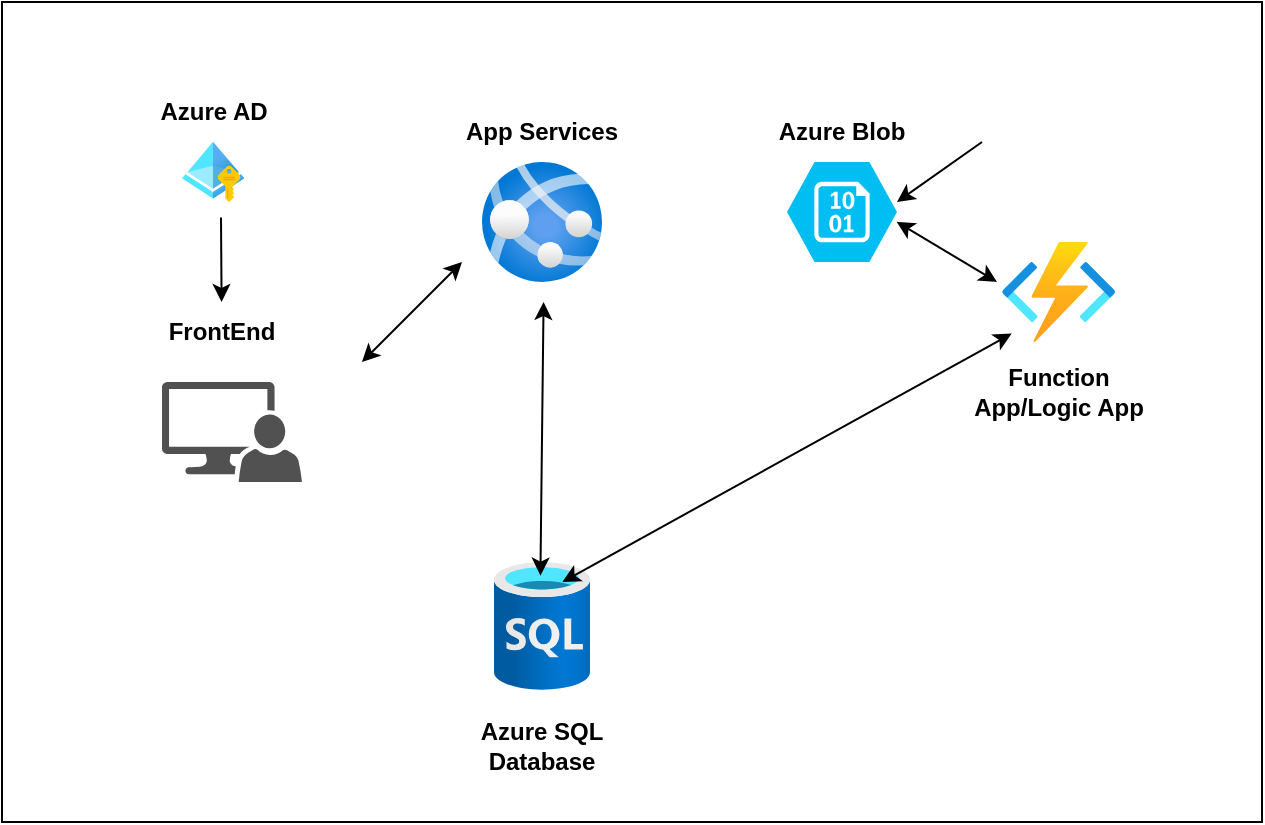 <mxfile version="28.2.5">
  <diagram name="Page-1" id="rCBkzfrSk8FyF2lMzu-Q">
    <mxGraphModel dx="1042" dy="562" grid="1" gridSize="10" guides="1" tooltips="1" connect="1" arrows="1" fold="1" page="1" pageScale="1" pageWidth="827" pageHeight="1169" math="0" shadow="0">
      <root>
        <mxCell id="0" />
        <mxCell id="1" parent="0" />
        <mxCell id="McAiLzTWAjkcdHuTzt-a-1" value="" style="rounded=0;whiteSpace=wrap;html=1;" parent="1" vertex="1">
          <mxGeometry x="110" y="60" width="630" height="410" as="geometry" />
        </mxCell>
        <mxCell id="McAiLzTWAjkcdHuTzt-a-2" value="" style="sketch=0;pointerEvents=1;shadow=0;dashed=0;html=1;strokeColor=none;labelPosition=center;verticalLabelPosition=bottom;verticalAlign=top;align=center;fillColor=#515151;shape=mxgraph.mscae.system_center.admin_console" parent="1" vertex="1">
          <mxGeometry x="190" y="250" width="70" height="50" as="geometry" />
        </mxCell>
        <mxCell id="McAiLzTWAjkcdHuTzt-a-3" value="&lt;b&gt;FrontEnd&lt;/b&gt;" style="text;html=1;align=center;verticalAlign=middle;whiteSpace=wrap;rounded=0;" parent="1" vertex="1">
          <mxGeometry x="190" y="210" width="60" height="30" as="geometry" />
        </mxCell>
        <mxCell id="McAiLzTWAjkcdHuTzt-a-4" value="" style="image;aspect=fixed;html=1;points=[];align=center;fontSize=12;image=img/lib/azure2/containers/App_Services.svg;" parent="1" vertex="1">
          <mxGeometry x="350" y="140" width="60" height="60" as="geometry" />
        </mxCell>
        <mxCell id="McAiLzTWAjkcdHuTzt-a-5" value="&lt;b&gt;App Services&lt;/b&gt;" style="text;html=1;align=center;verticalAlign=middle;whiteSpace=wrap;rounded=0;" parent="1" vertex="1">
          <mxGeometry x="340" y="110" width="80" height="30" as="geometry" />
        </mxCell>
        <mxCell id="McAiLzTWAjkcdHuTzt-a-6" value="" style="endArrow=classic;startArrow=classic;html=1;rounded=0;" parent="1" edge="1">
          <mxGeometry width="50" height="50" relative="1" as="geometry">
            <mxPoint x="290" y="240" as="sourcePoint" />
            <mxPoint x="340" y="190" as="targetPoint" />
          </mxGeometry>
        </mxCell>
        <mxCell id="McAiLzTWAjkcdHuTzt-a-8" value="" style="image;aspect=fixed;html=1;points=[];align=center;fontSize=12;image=img/lib/azure2/databases/SQL_Database.svg;" parent="1" vertex="1">
          <mxGeometry x="356" y="340" width="48" height="64" as="geometry" />
        </mxCell>
        <mxCell id="McAiLzTWAjkcdHuTzt-a-15" value="" style="endArrow=classic;startArrow=classic;html=1;rounded=0;entryX=0.52;entryY=0.943;entryDx=0;entryDy=0;entryPerimeter=0;exitX=0.492;exitY=0.053;exitDx=0;exitDy=0;exitPerimeter=0;" parent="1" edge="1">
          <mxGeometry width="50" height="50" relative="1" as="geometry">
            <mxPoint x="379.206" y="346.812" as="sourcePoint" />
            <mxPoint x="380.79" y="210.0" as="targetPoint" />
          </mxGeometry>
        </mxCell>
        <mxCell id="McAiLzTWAjkcdHuTzt-a-16" value="" style="verticalLabelPosition=bottom;html=1;verticalAlign=top;align=center;strokeColor=none;fillColor=#00BEF2;shape=mxgraph.azure.storage_blob;" parent="1" vertex="1">
          <mxGeometry x="502.5" y="140" width="55" height="50" as="geometry" />
        </mxCell>
        <mxCell id="McAiLzTWAjkcdHuTzt-a-17" value="&lt;b&gt;Azure SQL Database&lt;/b&gt;" style="text;html=1;align=center;verticalAlign=middle;whiteSpace=wrap;rounded=0;" parent="1" vertex="1">
          <mxGeometry x="340" y="417" width="80" height="30" as="geometry" />
        </mxCell>
        <mxCell id="McAiLzTWAjkcdHuTzt-a-18" value="&lt;b&gt;Azure Blob&lt;/b&gt;" style="text;html=1;align=center;verticalAlign=middle;whiteSpace=wrap;rounded=0;" parent="1" vertex="1">
          <mxGeometry x="490" y="110" width="80" height="30" as="geometry" />
        </mxCell>
        <mxCell id="McAiLzTWAjkcdHuTzt-a-27" value="" style="endArrow=classic;startArrow=classic;html=1;rounded=0;entryX=0.085;entryY=0.916;entryDx=0;entryDy=0;entryPerimeter=0;" parent="1" target="dNrRKio9mll7GCRw1iMb-1" edge="1">
          <mxGeometry width="50" height="50" relative="1" as="geometry">
            <mxPoint x="390.206" y="350" as="sourcePoint" />
            <mxPoint x="503" y="210" as="targetPoint" />
          </mxGeometry>
        </mxCell>
        <mxCell id="McAiLzTWAjkcdHuTzt-a-28" value="" style="shape=image;html=1;verticalAlign=top;verticalLabelPosition=bottom;labelBackgroundColor=#ffffff;imageAspect=0;aspect=fixed;image=https://icons.diagrams.net/icon-cache1/Simple_files-2028/csv1-989.png" parent="1" vertex="1">
          <mxGeometry x="600" y="80" width="37.89" height="50" as="geometry" />
        </mxCell>
        <mxCell id="McAiLzTWAjkcdHuTzt-a-31" value="" style="endArrow=classic;html=1;rounded=0;exitX=0;exitY=1;exitDx=0;exitDy=0;" parent="1" source="McAiLzTWAjkcdHuTzt-a-28" edge="1">
          <mxGeometry width="50" height="50" relative="1" as="geometry">
            <mxPoint x="607.5" y="110" as="sourcePoint" />
            <mxPoint x="557.5" y="160" as="targetPoint" />
          </mxGeometry>
        </mxCell>
        <mxCell id="McAiLzTWAjkcdHuTzt-a-32" value="" style="image;aspect=fixed;html=1;points=[];align=center;fontSize=12;image=img/lib/azure2/identity/Managed_Identities.svg;" parent="1" vertex="1">
          <mxGeometry x="200" y="129.71" width="31.21" height="30.29" as="geometry" />
        </mxCell>
        <mxCell id="McAiLzTWAjkcdHuTzt-a-33" value="&lt;b&gt;Azure AD&lt;/b&gt;" style="text;html=1;align=center;verticalAlign=middle;whiteSpace=wrap;rounded=0;" parent="1" vertex="1">
          <mxGeometry x="185.61" y="99.71" width="60" height="30" as="geometry" />
        </mxCell>
        <mxCell id="McAiLzTWAjkcdHuTzt-a-34" value="" style="endArrow=classic;html=1;rounded=0;exitX=0.551;exitY=0.927;exitDx=0;exitDy=0;exitPerimeter=0;" parent="1" edge="1">
          <mxGeometry width="50" height="50" relative="1" as="geometry">
            <mxPoint x="219.497" y="167.789" as="sourcePoint" />
            <mxPoint x="219.8" y="210" as="targetPoint" />
          </mxGeometry>
        </mxCell>
        <mxCell id="dNrRKio9mll7GCRw1iMb-1" value="" style="image;aspect=fixed;html=1;points=[];align=center;fontSize=12;image=img/lib/azure2/iot/Function_Apps.svg;" vertex="1" parent="1">
          <mxGeometry x="610" y="180" width="56.67" height="50" as="geometry" />
        </mxCell>
        <mxCell id="dNrRKio9mll7GCRw1iMb-2" value="" style="endArrow=classic;startArrow=classic;html=1;rounded=0;exitX=0.71;exitY=0.268;exitDx=0;exitDy=0;exitPerimeter=0;" edge="1" parent="1" source="McAiLzTWAjkcdHuTzt-a-1">
          <mxGeometry width="50" height="50" relative="1" as="geometry">
            <mxPoint x="557.5" y="250" as="sourcePoint" />
            <mxPoint x="607.5" y="200" as="targetPoint" />
          </mxGeometry>
        </mxCell>
        <mxCell id="dNrRKio9mll7GCRw1iMb-3" value="&lt;b&gt;Function App/Logic App&lt;/b&gt;" style="text;html=1;align=center;verticalAlign=middle;whiteSpace=wrap;rounded=0;" vertex="1" parent="1">
          <mxGeometry x="586.67" y="240" width="103.33" height="30" as="geometry" />
        </mxCell>
      </root>
    </mxGraphModel>
  </diagram>
</mxfile>
